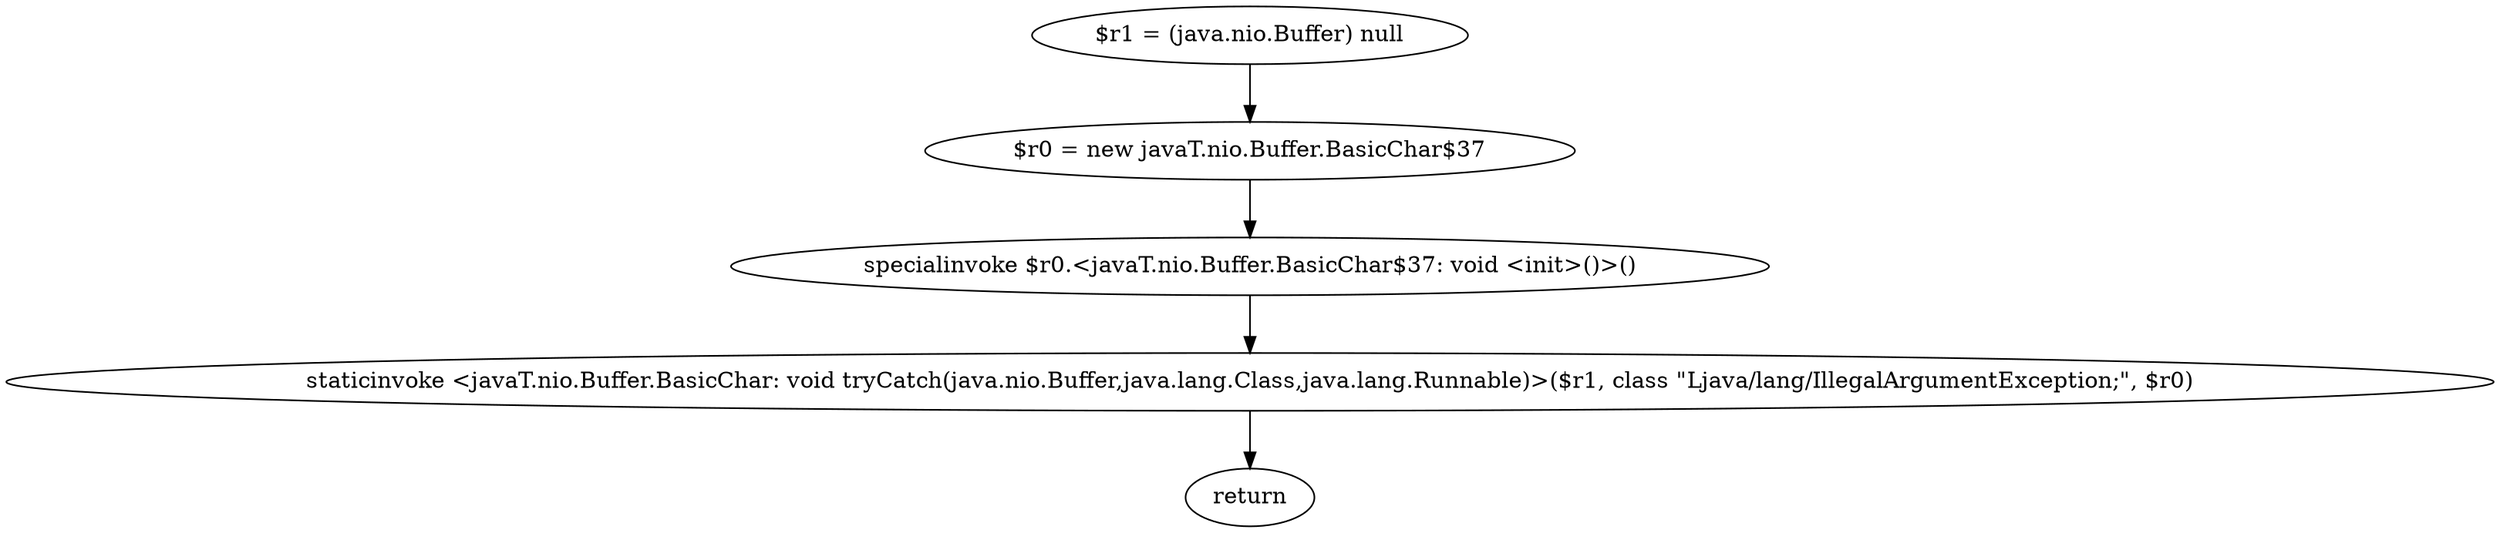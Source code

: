 digraph "unitGraph" {
    "$r1 = (java.nio.Buffer) null"
    "$r0 = new javaT.nio.Buffer.BasicChar$37"
    "specialinvoke $r0.<javaT.nio.Buffer.BasicChar$37: void <init>()>()"
    "staticinvoke <javaT.nio.Buffer.BasicChar: void tryCatch(java.nio.Buffer,java.lang.Class,java.lang.Runnable)>($r1, class \"Ljava/lang/IllegalArgumentException;\", $r0)"
    "return"
    "$r1 = (java.nio.Buffer) null"->"$r0 = new javaT.nio.Buffer.BasicChar$37";
    "$r0 = new javaT.nio.Buffer.BasicChar$37"->"specialinvoke $r0.<javaT.nio.Buffer.BasicChar$37: void <init>()>()";
    "specialinvoke $r0.<javaT.nio.Buffer.BasicChar$37: void <init>()>()"->"staticinvoke <javaT.nio.Buffer.BasicChar: void tryCatch(java.nio.Buffer,java.lang.Class,java.lang.Runnable)>($r1, class \"Ljava/lang/IllegalArgumentException;\", $r0)";
    "staticinvoke <javaT.nio.Buffer.BasicChar: void tryCatch(java.nio.Buffer,java.lang.Class,java.lang.Runnable)>($r1, class \"Ljava/lang/IllegalArgumentException;\", $r0)"->"return";
}
